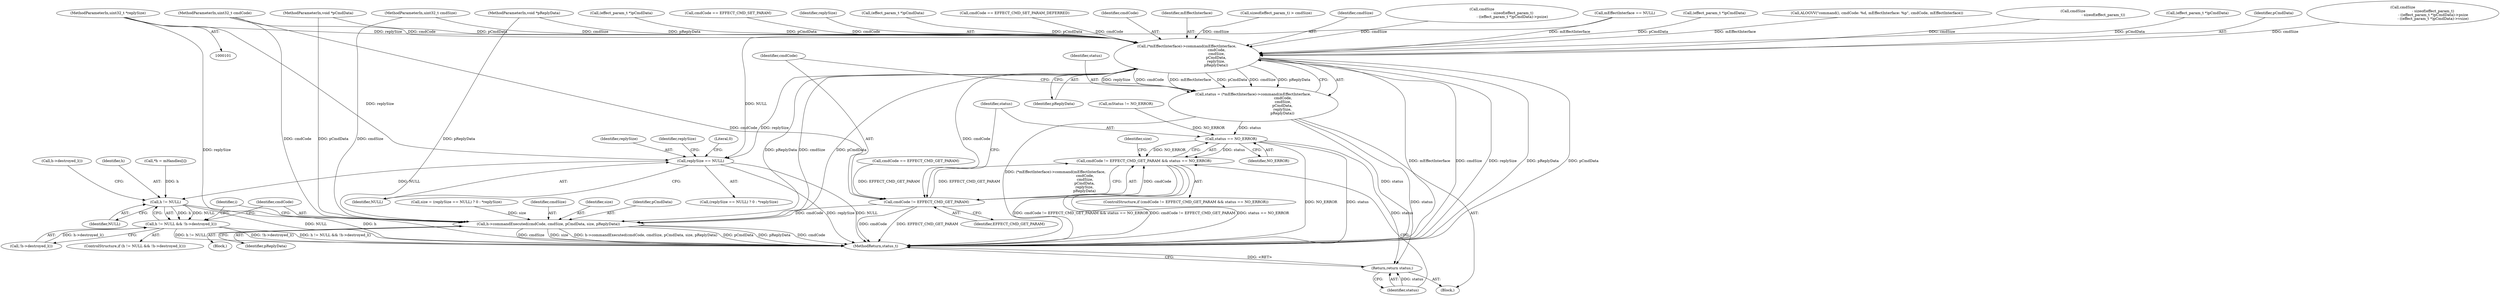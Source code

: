 digraph "0_Android_c894aa36be535886a8e5ff02cdbcd07dd24618f6@pointer" {
"1000105" [label="(MethodParameterIn,uint32_t *replySize)"];
"1000239" [label="(Call,(*mEffectInterface)->command(mEffectInterface,\n                                                    cmdCode,\n                                                    cmdSize,\n                                                   pCmdData,\n                                                   replySize,\n                                                   pReplyData))"];
"1000237" [label="(Call,status = (*mEffectInterface)->command(mEffectInterface,\n                                                    cmdCode,\n                                                    cmdSize,\n                                                   pCmdData,\n                                                   replySize,\n                                                   pReplyData))"];
"1000251" [label="(Call,status == NO_ERROR)"];
"1000247" [label="(Call,cmdCode != EFFECT_CMD_GET_PARAM && status == NO_ERROR)"];
"1000296" [label="(Return,return status;)"];
"1000248" [label="(Call,cmdCode != EFFECT_CMD_GET_PARAM)"];
"1000290" [label="(Call,h->commandExecuted(cmdCode, cmdSize, pCmdData, size, pReplyData))"];
"1000259" [label="(Call,replySize == NULL)"];
"1000284" [label="(Call,h != NULL)"];
"1000283" [label="(Call,h != NULL && !h->destroyed_l())"];
"1000103" [label="(MethodParameterIn,uint32_t cmdSize)"];
"1000297" [label="(Identifier,status)"];
"1000109" [label="(Call,ALOGVV(\"command(), cmdCode: %d, mEffectInterface: %p\", cmdCode, mEffectInterface))"];
"1000250" [label="(Identifier,EFFECT_CMD_GET_PARAM)"];
"1000287" [label="(Call,!h->destroyed_l())"];
"1000260" [label="(Identifier,replySize)"];
"1000181" [label="(Call,cmdSize\n                                                     - sizeof(effect_param_t))"];
"1000177" [label="(Call,(effect_param_t *)pCmdData)"];
"1000256" [label="(Call,size = (replySize == NULL) ? 0 : *replySize)"];
"1000245" [label="(Identifier,pReplyData)"];
"1000243" [label="(Identifier,pCmdData)"];
"1000118" [label="(Call,mEffectInterface == NULL)"];
"1000213" [label="(Call,cmdSize\n                                                     - sizeof(effect_param_t)\n                                                     - ((effect_param_t *)pCmdData)->psize\n                                                     - ((effect_param_t *)pCmdData)->vsize)"];
"1000104" [label="(MethodParameterIn,void *pCmdData)"];
"1000237" [label="(Call,status = (*mEffectInterface)->command(mEffectInterface,\n                                                    cmdCode,\n                                                    cmdSize,\n                                                   pCmdData,\n                                                   replySize,\n                                                   pReplyData))"];
"1000274" [label="(Identifier,i)"];
"1000292" [label="(Identifier,cmdSize)"];
"1000246" [label="(ControlStructure,if (cmdCode != EFFECT_CMD_GET_PARAM && status == NO_ERROR))"];
"1000198" [label="(Call,(effect_param_t *)pCmdData)"];
"1000283" [label="(Call,h != NULL && !h->destroyed_l())"];
"1000294" [label="(Identifier,size)"];
"1000264" [label="(Identifier,replySize)"];
"1000163" [label="(Call,cmdCode == EFFECT_CMD_SET_PARAM)"];
"1000262" [label="(Literal,0)"];
"1000244" [label="(Identifier,replySize)"];
"1000225" [label="(Call,(effect_param_t *)pCmdData)"];
"1000259" [label="(Call,replySize == NULL)"];
"1000257" [label="(Identifier,size)"];
"1000295" [label="(Identifier,pReplyData)"];
"1000251" [label="(Call,status == NO_ERROR)"];
"1000258" [label="(Call,(replySize == NULL) ? 0 : *replySize)"];
"1000261" [label="(Identifier,NULL)"];
"1000166" [label="(Call,cmdCode == EFFECT_CMD_SET_PARAM_DEFERRED)"];
"1000293" [label="(Identifier,pCmdData)"];
"1000241" [label="(Identifier,cmdCode)"];
"1000105" [label="(MethodParameterIn,uint32_t *replySize)"];
"1000284" [label="(Call,h != NULL)"];
"1000240" [label="(Identifier,mEffectInterface)"];
"1000170" [label="(Call,sizeof(effect_param_t) > cmdSize)"];
"1000253" [label="(Identifier,NO_ERROR)"];
"1000242" [label="(Identifier,cmdSize)"];
"1000248" [label="(Call,cmdCode != EFFECT_CMD_GET_PARAM)"];
"1000277" [label="(Call,*h = mHandles[i])"];
"1000298" [label="(MethodReturn,status_t)"];
"1000102" [label="(MethodParameterIn,uint32_t cmdCode)"];
"1000249" [label="(Identifier,cmdCode)"];
"1000288" [label="(Call,h->destroyed_l())"];
"1000107" [label="(Block,)"];
"1000247" [label="(Call,cmdCode != EFFECT_CMD_GET_PARAM && status == NO_ERROR)"];
"1000291" [label="(Identifier,cmdCode)"];
"1000285" [label="(Identifier,h)"];
"1000106" [label="(MethodParameterIn,void *pReplyData)"];
"1000286" [label="(Identifier,NULL)"];
"1000192" [label="(Call,cmdSize\n                                                     - sizeof(effect_param_t)\n                                                     - ((effect_param_t *)pCmdData)->psize)"];
"1000296" [label="(Return,return status;)"];
"1000239" [label="(Call,(*mEffectInterface)->command(mEffectInterface,\n                                                    cmdCode,\n                                                    cmdSize,\n                                                   pCmdData,\n                                                   replySize,\n                                                   pReplyData))"];
"1000125" [label="(Call,mStatus != NO_ERROR)"];
"1000133" [label="(Call,cmdCode == EFFECT_CMD_GET_PARAM)"];
"1000289" [label="(Block,)"];
"1000290" [label="(Call,h->commandExecuted(cmdCode, cmdSize, pCmdData, size, pReplyData))"];
"1000252" [label="(Identifier,status)"];
"1000238" [label="(Identifier,status)"];
"1000144" [label="(Call,(effect_param_t *)pCmdData)"];
"1000282" [label="(ControlStructure,if (h != NULL && !h->destroyed_l()))"];
"1000105" -> "1000101"  [label="AST: "];
"1000105" -> "1000298"  [label="DDG: replySize"];
"1000105" -> "1000239"  [label="DDG: replySize"];
"1000105" -> "1000259"  [label="DDG: replySize"];
"1000239" -> "1000237"  [label="AST: "];
"1000239" -> "1000245"  [label="CFG: "];
"1000240" -> "1000239"  [label="AST: "];
"1000241" -> "1000239"  [label="AST: "];
"1000242" -> "1000239"  [label="AST: "];
"1000243" -> "1000239"  [label="AST: "];
"1000244" -> "1000239"  [label="AST: "];
"1000245" -> "1000239"  [label="AST: "];
"1000237" -> "1000239"  [label="CFG: "];
"1000239" -> "1000298"  [label="DDG: mEffectInterface"];
"1000239" -> "1000298"  [label="DDG: cmdSize"];
"1000239" -> "1000298"  [label="DDG: replySize"];
"1000239" -> "1000298"  [label="DDG: pReplyData"];
"1000239" -> "1000298"  [label="DDG: pCmdData"];
"1000239" -> "1000237"  [label="DDG: replySize"];
"1000239" -> "1000237"  [label="DDG: cmdCode"];
"1000239" -> "1000237"  [label="DDG: mEffectInterface"];
"1000239" -> "1000237"  [label="DDG: pCmdData"];
"1000239" -> "1000237"  [label="DDG: cmdSize"];
"1000239" -> "1000237"  [label="DDG: pReplyData"];
"1000109" -> "1000239"  [label="DDG: mEffectInterface"];
"1000118" -> "1000239"  [label="DDG: mEffectInterface"];
"1000163" -> "1000239"  [label="DDG: cmdCode"];
"1000166" -> "1000239"  [label="DDG: cmdCode"];
"1000102" -> "1000239"  [label="DDG: cmdCode"];
"1000181" -> "1000239"  [label="DDG: cmdSize"];
"1000213" -> "1000239"  [label="DDG: cmdSize"];
"1000192" -> "1000239"  [label="DDG: cmdSize"];
"1000170" -> "1000239"  [label="DDG: cmdSize"];
"1000103" -> "1000239"  [label="DDG: cmdSize"];
"1000225" -> "1000239"  [label="DDG: pCmdData"];
"1000198" -> "1000239"  [label="DDG: pCmdData"];
"1000144" -> "1000239"  [label="DDG: pCmdData"];
"1000177" -> "1000239"  [label="DDG: pCmdData"];
"1000104" -> "1000239"  [label="DDG: pCmdData"];
"1000106" -> "1000239"  [label="DDG: pReplyData"];
"1000239" -> "1000248"  [label="DDG: cmdCode"];
"1000239" -> "1000259"  [label="DDG: replySize"];
"1000239" -> "1000290"  [label="DDG: cmdSize"];
"1000239" -> "1000290"  [label="DDG: pCmdData"];
"1000239" -> "1000290"  [label="DDG: pReplyData"];
"1000237" -> "1000107"  [label="AST: "];
"1000238" -> "1000237"  [label="AST: "];
"1000249" -> "1000237"  [label="CFG: "];
"1000237" -> "1000298"  [label="DDG: (*mEffectInterface)->command(mEffectInterface,\n                                                    cmdCode,\n                                                    cmdSize,\n                                                   pCmdData,\n                                                   replySize,\n                                                   pReplyData)"];
"1000237" -> "1000298"  [label="DDG: status"];
"1000237" -> "1000251"  [label="DDG: status"];
"1000237" -> "1000296"  [label="DDG: status"];
"1000251" -> "1000247"  [label="AST: "];
"1000251" -> "1000253"  [label="CFG: "];
"1000252" -> "1000251"  [label="AST: "];
"1000253" -> "1000251"  [label="AST: "];
"1000247" -> "1000251"  [label="CFG: "];
"1000251" -> "1000298"  [label="DDG: NO_ERROR"];
"1000251" -> "1000298"  [label="DDG: status"];
"1000251" -> "1000247"  [label="DDG: status"];
"1000251" -> "1000247"  [label="DDG: NO_ERROR"];
"1000125" -> "1000251"  [label="DDG: NO_ERROR"];
"1000251" -> "1000296"  [label="DDG: status"];
"1000247" -> "1000246"  [label="AST: "];
"1000247" -> "1000248"  [label="CFG: "];
"1000248" -> "1000247"  [label="AST: "];
"1000257" -> "1000247"  [label="CFG: "];
"1000297" -> "1000247"  [label="CFG: "];
"1000247" -> "1000298"  [label="DDG: cmdCode != EFFECT_CMD_GET_PARAM"];
"1000247" -> "1000298"  [label="DDG: status == NO_ERROR"];
"1000247" -> "1000298"  [label="DDG: cmdCode != EFFECT_CMD_GET_PARAM && status == NO_ERROR"];
"1000248" -> "1000247"  [label="DDG: cmdCode"];
"1000248" -> "1000247"  [label="DDG: EFFECT_CMD_GET_PARAM"];
"1000296" -> "1000107"  [label="AST: "];
"1000296" -> "1000297"  [label="CFG: "];
"1000297" -> "1000296"  [label="AST: "];
"1000298" -> "1000296"  [label="CFG: "];
"1000296" -> "1000298"  [label="DDG: <RET>"];
"1000297" -> "1000296"  [label="DDG: status"];
"1000248" -> "1000250"  [label="CFG: "];
"1000249" -> "1000248"  [label="AST: "];
"1000250" -> "1000248"  [label="AST: "];
"1000252" -> "1000248"  [label="CFG: "];
"1000248" -> "1000298"  [label="DDG: EFFECT_CMD_GET_PARAM"];
"1000248" -> "1000298"  [label="DDG: cmdCode"];
"1000102" -> "1000248"  [label="DDG: cmdCode"];
"1000133" -> "1000248"  [label="DDG: EFFECT_CMD_GET_PARAM"];
"1000248" -> "1000290"  [label="DDG: cmdCode"];
"1000290" -> "1000289"  [label="AST: "];
"1000290" -> "1000295"  [label="CFG: "];
"1000291" -> "1000290"  [label="AST: "];
"1000292" -> "1000290"  [label="AST: "];
"1000293" -> "1000290"  [label="AST: "];
"1000294" -> "1000290"  [label="AST: "];
"1000295" -> "1000290"  [label="AST: "];
"1000274" -> "1000290"  [label="CFG: "];
"1000290" -> "1000298"  [label="DDG: cmdCode"];
"1000290" -> "1000298"  [label="DDG: cmdSize"];
"1000290" -> "1000298"  [label="DDG: size"];
"1000290" -> "1000298"  [label="DDG: h->commandExecuted(cmdCode, cmdSize, pCmdData, size, pReplyData)"];
"1000290" -> "1000298"  [label="DDG: pCmdData"];
"1000290" -> "1000298"  [label="DDG: pReplyData"];
"1000102" -> "1000290"  [label="DDG: cmdCode"];
"1000103" -> "1000290"  [label="DDG: cmdSize"];
"1000104" -> "1000290"  [label="DDG: pCmdData"];
"1000256" -> "1000290"  [label="DDG: size"];
"1000106" -> "1000290"  [label="DDG: pReplyData"];
"1000259" -> "1000258"  [label="AST: "];
"1000259" -> "1000261"  [label="CFG: "];
"1000260" -> "1000259"  [label="AST: "];
"1000261" -> "1000259"  [label="AST: "];
"1000262" -> "1000259"  [label="CFG: "];
"1000264" -> "1000259"  [label="CFG: "];
"1000259" -> "1000298"  [label="DDG: replySize"];
"1000259" -> "1000298"  [label="DDG: NULL"];
"1000118" -> "1000259"  [label="DDG: NULL"];
"1000259" -> "1000284"  [label="DDG: NULL"];
"1000284" -> "1000283"  [label="AST: "];
"1000284" -> "1000286"  [label="CFG: "];
"1000285" -> "1000284"  [label="AST: "];
"1000286" -> "1000284"  [label="AST: "];
"1000288" -> "1000284"  [label="CFG: "];
"1000283" -> "1000284"  [label="CFG: "];
"1000284" -> "1000298"  [label="DDG: NULL"];
"1000284" -> "1000298"  [label="DDG: h"];
"1000284" -> "1000283"  [label="DDG: h"];
"1000284" -> "1000283"  [label="DDG: NULL"];
"1000277" -> "1000284"  [label="DDG: h"];
"1000283" -> "1000282"  [label="AST: "];
"1000283" -> "1000287"  [label="CFG: "];
"1000287" -> "1000283"  [label="AST: "];
"1000291" -> "1000283"  [label="CFG: "];
"1000274" -> "1000283"  [label="CFG: "];
"1000283" -> "1000298"  [label="DDG: h != NULL"];
"1000283" -> "1000298"  [label="DDG: !h->destroyed_l()"];
"1000283" -> "1000298"  [label="DDG: h != NULL && !h->destroyed_l()"];
"1000287" -> "1000283"  [label="DDG: h->destroyed_l()"];
}
